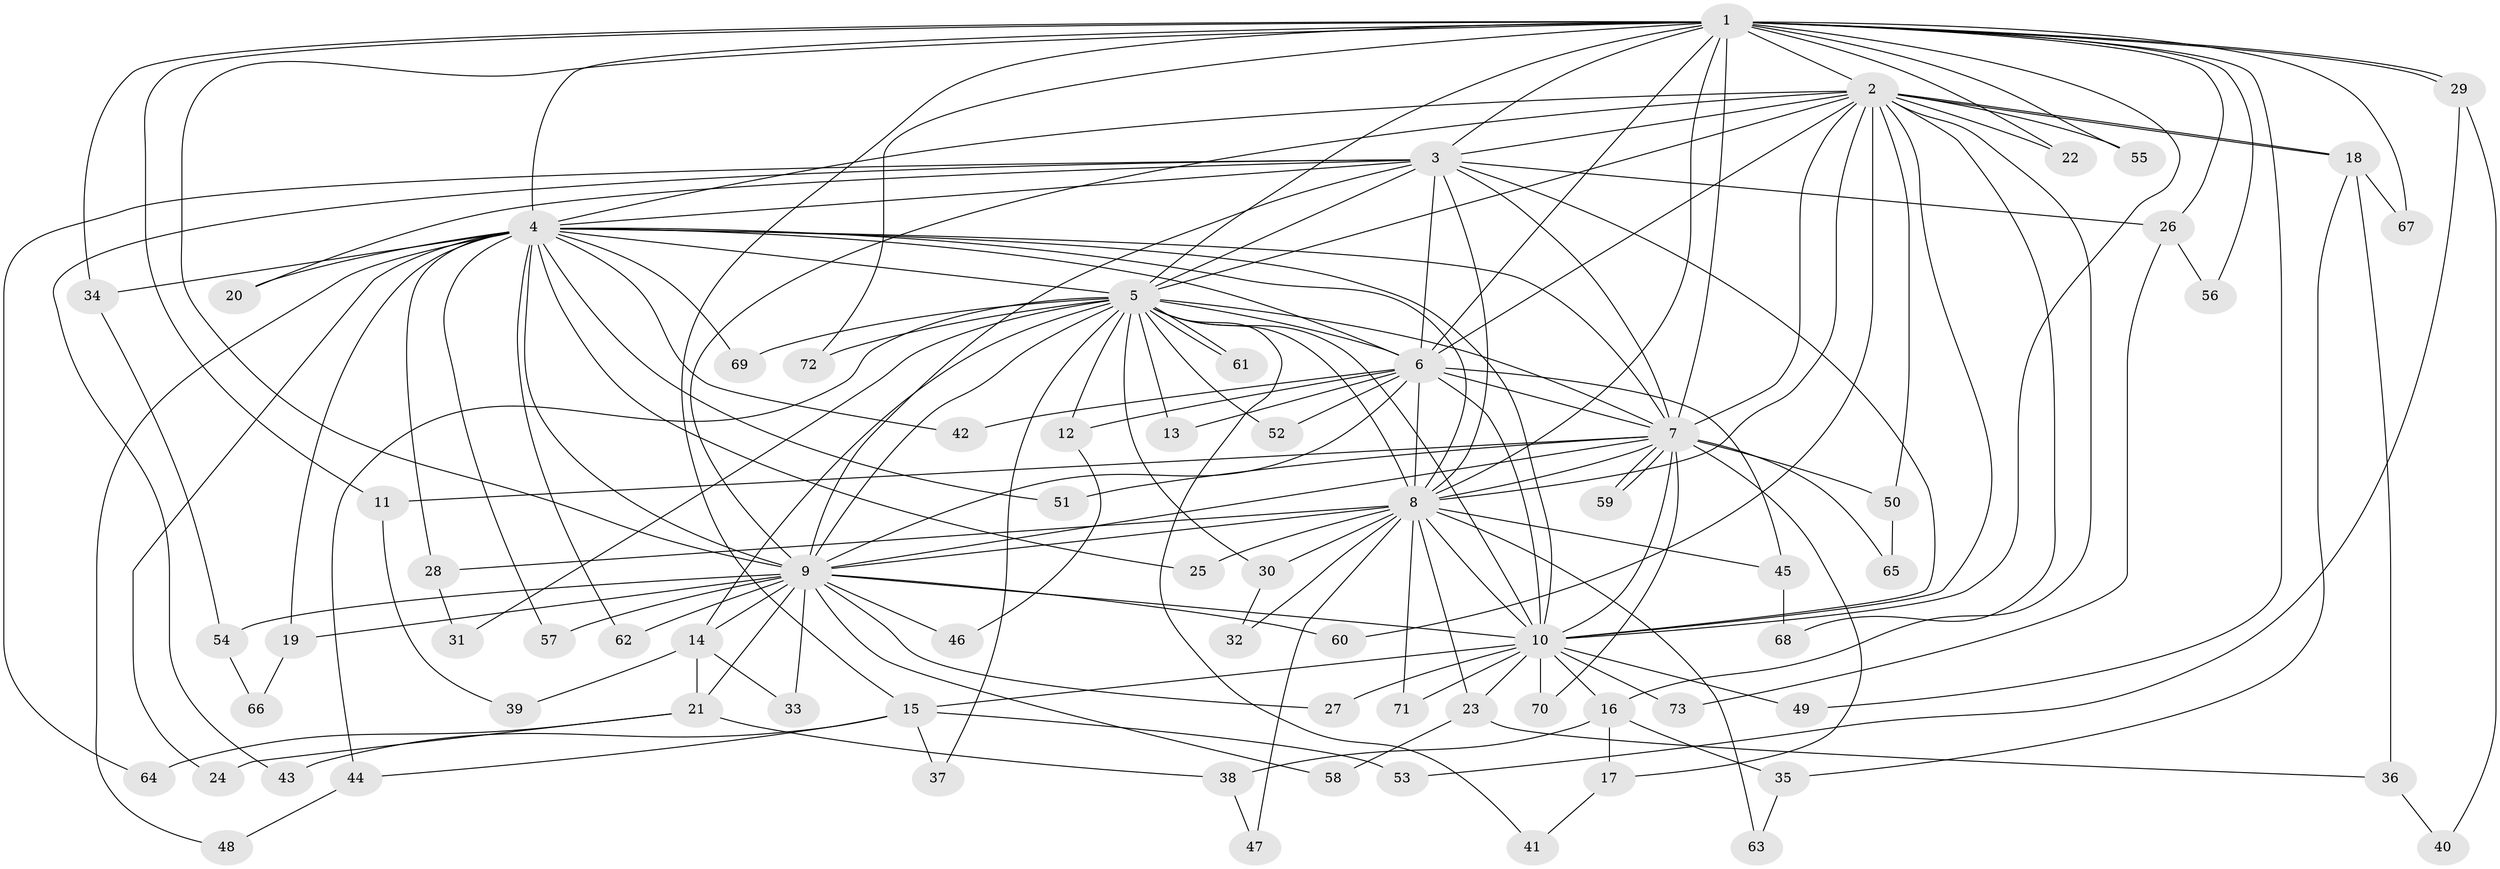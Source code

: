 // coarse degree distribution, {18: 0.047619047619047616, 4: 0.14285714285714285, 13: 0.047619047619047616, 8: 0.047619047619047616, 7: 0.047619047619047616, 6: 0.047619047619047616, 3: 0.14285714285714285, 1: 0.14285714285714285, 2: 0.3333333333333333}
// Generated by graph-tools (version 1.1) at 2025/17/03/04/25 18:17:50]
// undirected, 73 vertices, 171 edges
graph export_dot {
graph [start="1"]
  node [color=gray90,style=filled];
  1;
  2;
  3;
  4;
  5;
  6;
  7;
  8;
  9;
  10;
  11;
  12;
  13;
  14;
  15;
  16;
  17;
  18;
  19;
  20;
  21;
  22;
  23;
  24;
  25;
  26;
  27;
  28;
  29;
  30;
  31;
  32;
  33;
  34;
  35;
  36;
  37;
  38;
  39;
  40;
  41;
  42;
  43;
  44;
  45;
  46;
  47;
  48;
  49;
  50;
  51;
  52;
  53;
  54;
  55;
  56;
  57;
  58;
  59;
  60;
  61;
  62;
  63;
  64;
  65;
  66;
  67;
  68;
  69;
  70;
  71;
  72;
  73;
  1 -- 2;
  1 -- 3;
  1 -- 4;
  1 -- 5;
  1 -- 6;
  1 -- 7;
  1 -- 8;
  1 -- 9;
  1 -- 10;
  1 -- 11;
  1 -- 15;
  1 -- 22;
  1 -- 26;
  1 -- 29;
  1 -- 29;
  1 -- 34;
  1 -- 49;
  1 -- 55;
  1 -- 56;
  1 -- 67;
  1 -- 72;
  2 -- 3;
  2 -- 4;
  2 -- 5;
  2 -- 6;
  2 -- 7;
  2 -- 8;
  2 -- 9;
  2 -- 10;
  2 -- 16;
  2 -- 18;
  2 -- 18;
  2 -- 22;
  2 -- 50;
  2 -- 55;
  2 -- 60;
  2 -- 68;
  3 -- 4;
  3 -- 5;
  3 -- 6;
  3 -- 7;
  3 -- 8;
  3 -- 9;
  3 -- 10;
  3 -- 20;
  3 -- 26;
  3 -- 43;
  3 -- 64;
  4 -- 5;
  4 -- 6;
  4 -- 7;
  4 -- 8;
  4 -- 9;
  4 -- 10;
  4 -- 19;
  4 -- 20;
  4 -- 24;
  4 -- 25;
  4 -- 28;
  4 -- 34;
  4 -- 42;
  4 -- 48;
  4 -- 51;
  4 -- 57;
  4 -- 62;
  4 -- 69;
  5 -- 6;
  5 -- 7;
  5 -- 8;
  5 -- 9;
  5 -- 10;
  5 -- 12;
  5 -- 13;
  5 -- 14;
  5 -- 30;
  5 -- 31;
  5 -- 37;
  5 -- 41;
  5 -- 44;
  5 -- 52;
  5 -- 61;
  5 -- 61;
  5 -- 69;
  5 -- 72;
  6 -- 7;
  6 -- 8;
  6 -- 9;
  6 -- 10;
  6 -- 12;
  6 -- 13;
  6 -- 42;
  6 -- 45;
  6 -- 52;
  7 -- 8;
  7 -- 9;
  7 -- 10;
  7 -- 11;
  7 -- 17;
  7 -- 50;
  7 -- 51;
  7 -- 59;
  7 -- 59;
  7 -- 65;
  7 -- 70;
  8 -- 9;
  8 -- 10;
  8 -- 23;
  8 -- 25;
  8 -- 28;
  8 -- 30;
  8 -- 32;
  8 -- 45;
  8 -- 47;
  8 -- 63;
  8 -- 71;
  9 -- 10;
  9 -- 14;
  9 -- 19;
  9 -- 21;
  9 -- 27;
  9 -- 33;
  9 -- 46;
  9 -- 54;
  9 -- 57;
  9 -- 58;
  9 -- 60;
  9 -- 62;
  10 -- 15;
  10 -- 16;
  10 -- 23;
  10 -- 27;
  10 -- 49;
  10 -- 70;
  10 -- 71;
  10 -- 73;
  11 -- 39;
  12 -- 46;
  14 -- 21;
  14 -- 33;
  14 -- 39;
  15 -- 37;
  15 -- 43;
  15 -- 44;
  15 -- 53;
  16 -- 17;
  16 -- 35;
  16 -- 38;
  17 -- 41;
  18 -- 35;
  18 -- 36;
  18 -- 67;
  19 -- 66;
  21 -- 24;
  21 -- 38;
  21 -- 64;
  23 -- 36;
  23 -- 58;
  26 -- 56;
  26 -- 73;
  28 -- 31;
  29 -- 40;
  29 -- 53;
  30 -- 32;
  34 -- 54;
  35 -- 63;
  36 -- 40;
  38 -- 47;
  44 -- 48;
  45 -- 68;
  50 -- 65;
  54 -- 66;
}
